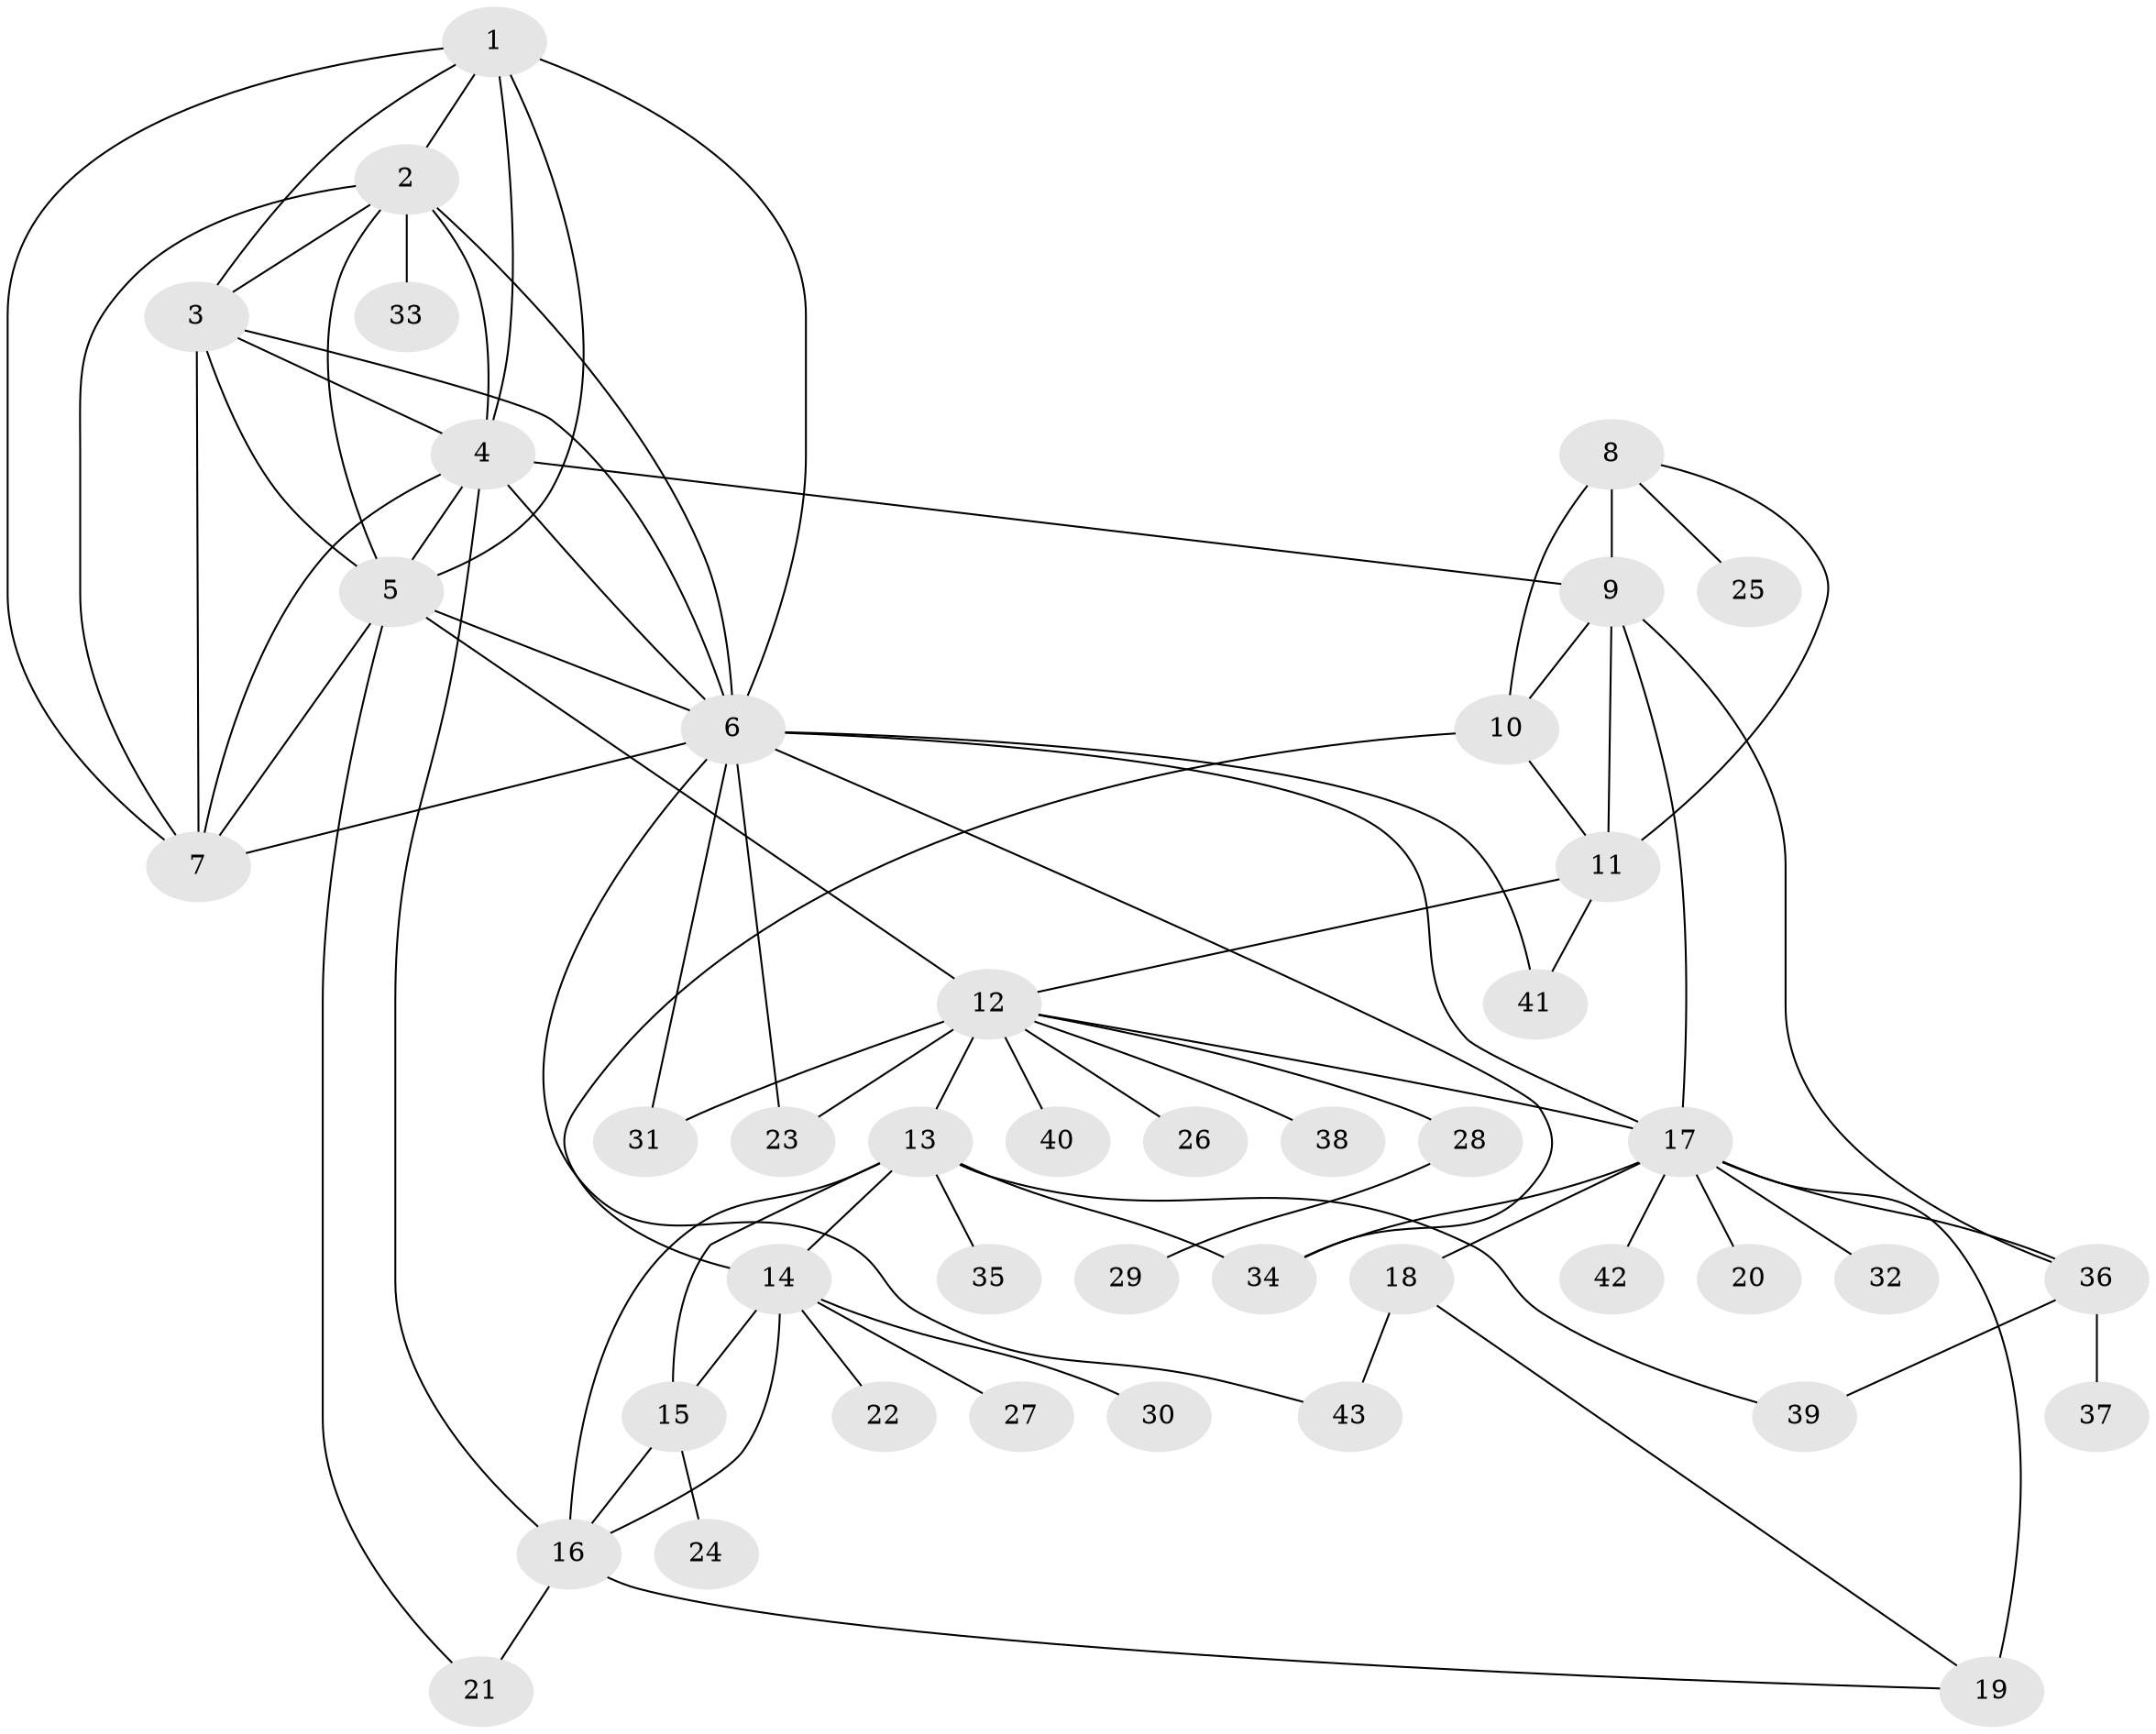 // original degree distribution, {8: 0.04225352112676056, 11: 0.028169014084507043, 9: 0.04225352112676056, 14: 0.007042253521126761, 7: 0.035211267605633804, 10: 0.07042253521126761, 6: 0.007042253521126761, 12: 0.014084507042253521, 1: 0.5915492957746479, 2: 0.1267605633802817, 3: 0.028169014084507043, 5: 0.007042253521126761}
// Generated by graph-tools (version 1.1) at 2025/52/03/04/25 22:52:22]
// undirected, 43 vertices, 79 edges
graph export_dot {
  node [color=gray90,style=filled];
  1;
  2;
  3;
  4;
  5;
  6;
  7;
  8;
  9;
  10;
  11;
  12;
  13;
  14;
  15;
  16;
  17;
  18;
  19;
  20;
  21;
  22;
  23;
  24;
  25;
  26;
  27;
  28;
  29;
  30;
  31;
  32;
  33;
  34;
  35;
  36;
  37;
  38;
  39;
  40;
  41;
  42;
  43;
  1 -- 2 [weight=1.0];
  1 -- 3 [weight=1.0];
  1 -- 4 [weight=1.0];
  1 -- 5 [weight=1.0];
  1 -- 6 [weight=1.0];
  1 -- 7 [weight=1.0];
  2 -- 3 [weight=1.0];
  2 -- 4 [weight=1.0];
  2 -- 5 [weight=1.0];
  2 -- 6 [weight=1.0];
  2 -- 7 [weight=1.0];
  2 -- 33 [weight=1.0];
  3 -- 4 [weight=1.0];
  3 -- 5 [weight=1.0];
  3 -- 6 [weight=1.0];
  3 -- 7 [weight=1.0];
  4 -- 5 [weight=1.0];
  4 -- 6 [weight=1.0];
  4 -- 7 [weight=1.0];
  4 -- 9 [weight=1.0];
  4 -- 16 [weight=1.0];
  5 -- 6 [weight=1.0];
  5 -- 7 [weight=1.0];
  5 -- 12 [weight=1.0];
  5 -- 21 [weight=1.0];
  6 -- 7 [weight=1.0];
  6 -- 17 [weight=1.0];
  6 -- 23 [weight=1.0];
  6 -- 31 [weight=1.0];
  6 -- 34 [weight=1.0];
  6 -- 41 [weight=2.0];
  6 -- 43 [weight=1.0];
  8 -- 9 [weight=7.0];
  8 -- 10 [weight=2.0];
  8 -- 11 [weight=2.0];
  8 -- 25 [weight=1.0];
  9 -- 10 [weight=3.0];
  9 -- 11 [weight=3.0];
  9 -- 17 [weight=1.0];
  9 -- 36 [weight=1.0];
  10 -- 11 [weight=1.0];
  10 -- 14 [weight=1.0];
  11 -- 12 [weight=1.0];
  11 -- 41 [weight=1.0];
  12 -- 13 [weight=1.0];
  12 -- 17 [weight=1.0];
  12 -- 23 [weight=5.0];
  12 -- 26 [weight=2.0];
  12 -- 28 [weight=1.0];
  12 -- 31 [weight=2.0];
  12 -- 38 [weight=2.0];
  12 -- 40 [weight=2.0];
  13 -- 14 [weight=4.0];
  13 -- 15 [weight=4.0];
  13 -- 16 [weight=4.0];
  13 -- 34 [weight=1.0];
  13 -- 35 [weight=1.0];
  13 -- 39 [weight=1.0];
  14 -- 15 [weight=1.0];
  14 -- 16 [weight=1.0];
  14 -- 22 [weight=1.0];
  14 -- 27 [weight=1.0];
  14 -- 30 [weight=1.0];
  15 -- 16 [weight=1.0];
  15 -- 24 [weight=1.0];
  16 -- 19 [weight=1.0];
  16 -- 21 [weight=1.0];
  17 -- 18 [weight=5.0];
  17 -- 19 [weight=5.0];
  17 -- 20 [weight=4.0];
  17 -- 32 [weight=1.0];
  17 -- 34 [weight=2.0];
  17 -- 36 [weight=1.0];
  17 -- 42 [weight=1.0];
  18 -- 19 [weight=1.0];
  18 -- 43 [weight=1.0];
  28 -- 29 [weight=1.0];
  36 -- 37 [weight=1.0];
  36 -- 39 [weight=1.0];
}
